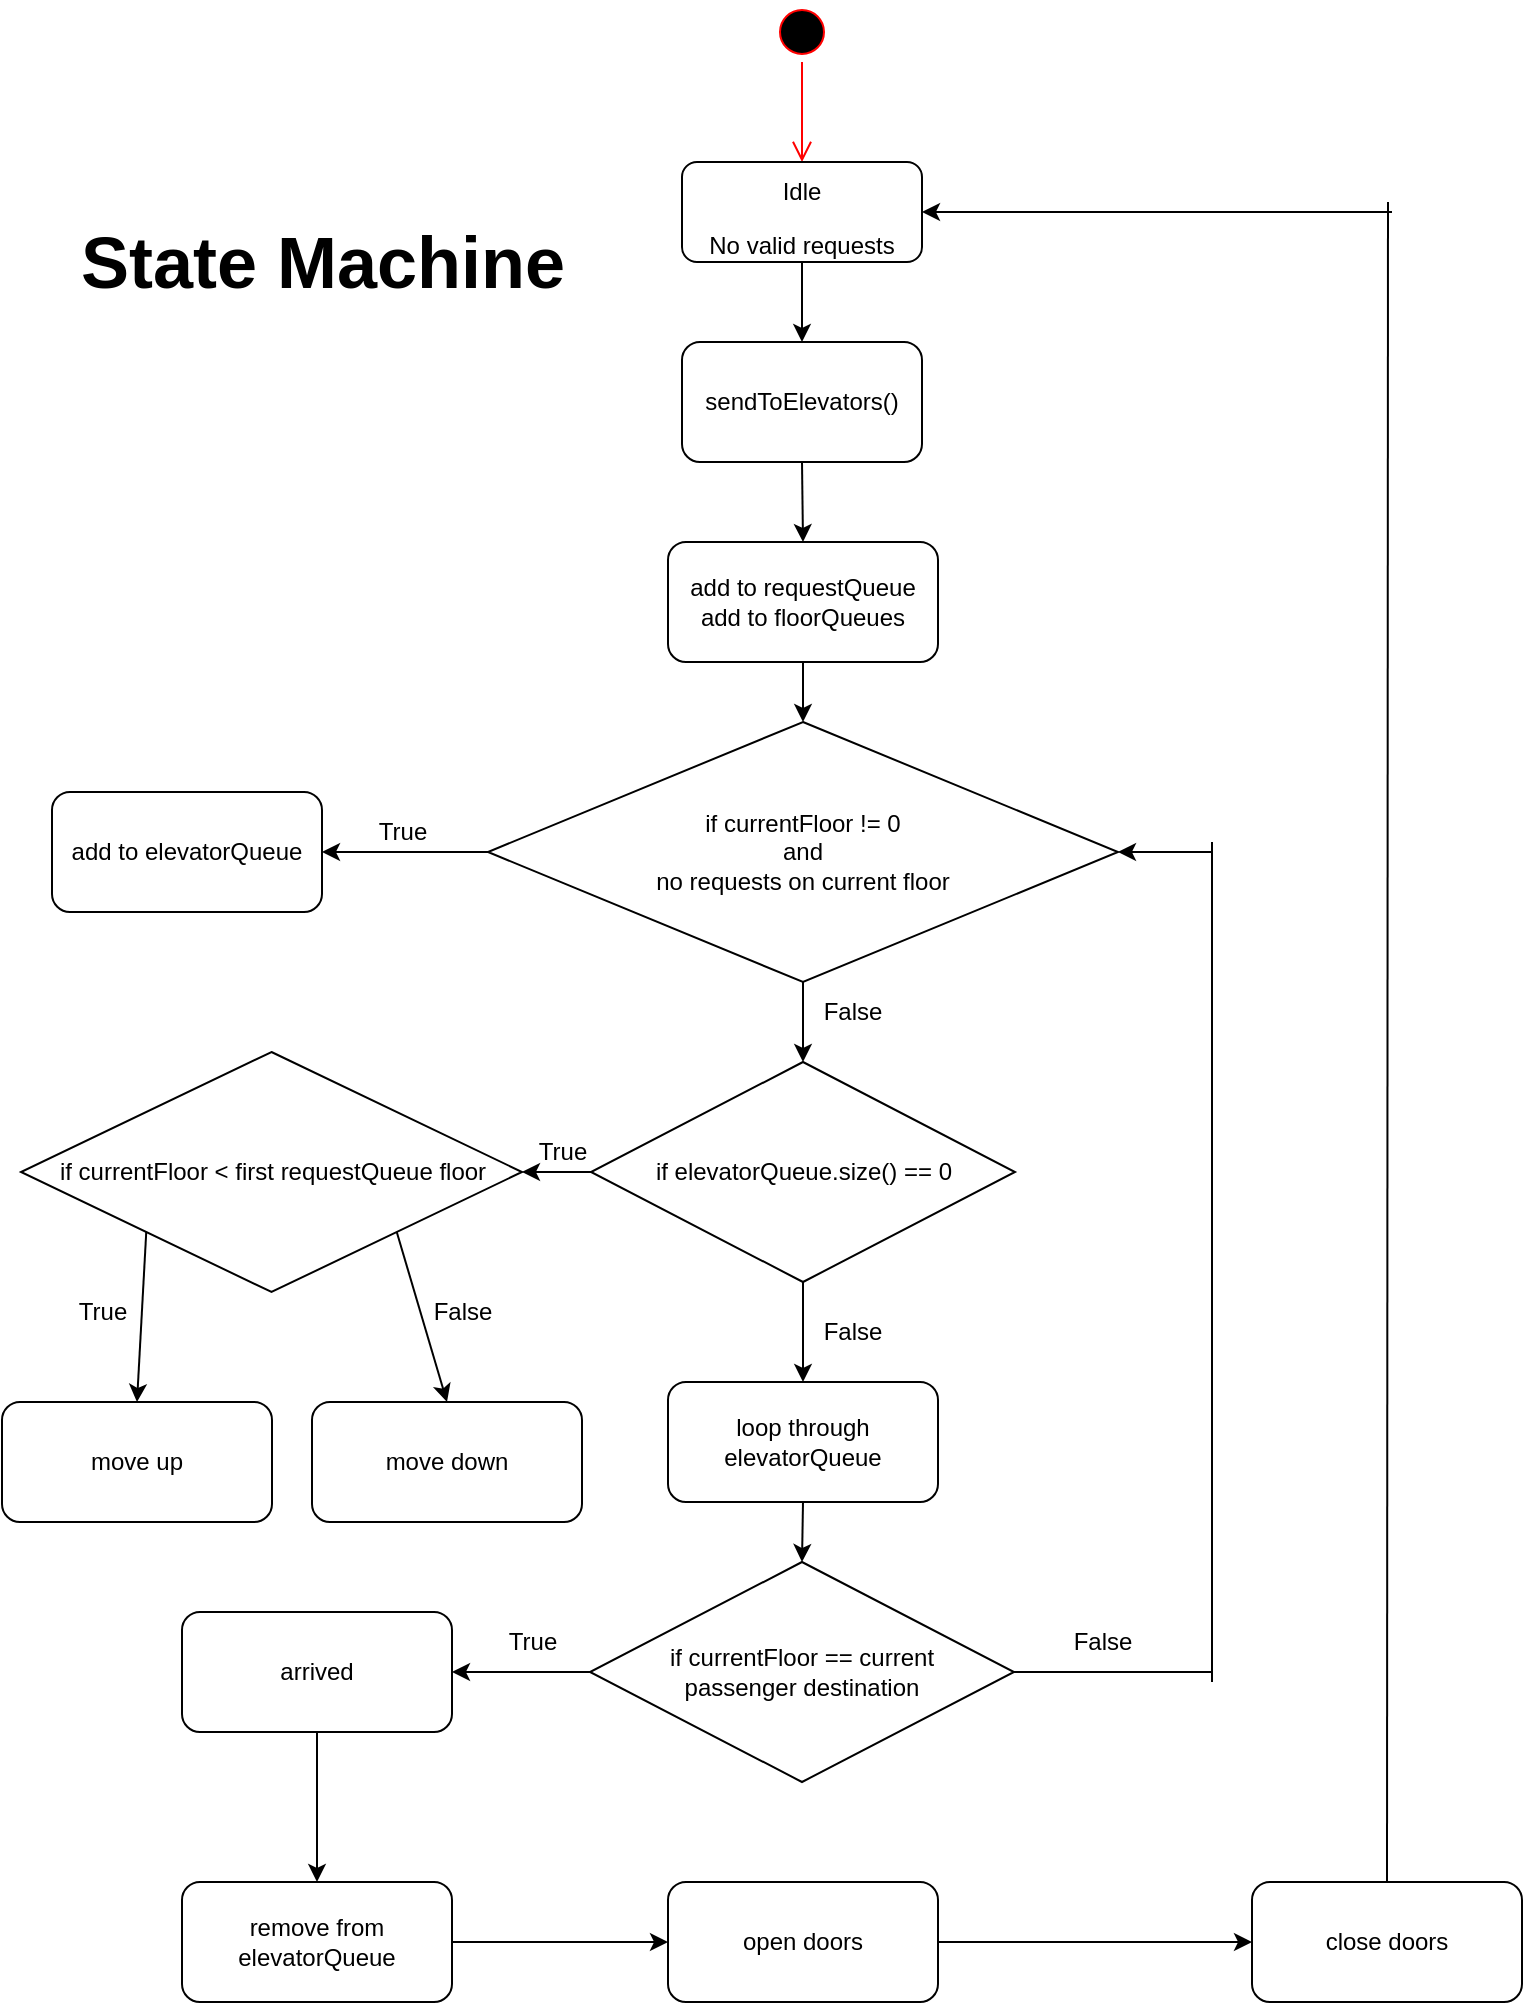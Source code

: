 <mxfile version="20.8.21" type="device"><diagram name="Page-1" id="suJqK2VM5FevXcv9IRla"><mxGraphModel dx="1100" dy="954" grid="1" gridSize="10" guides="1" tooltips="1" connect="1" arrows="1" fold="1" page="1" pageScale="1" pageWidth="850" pageHeight="1100" math="0" shadow="0"><root><mxCell id="0"/><mxCell id="1" parent="0"/><mxCell id="EgDMG8iFrURnoj5Vzwr5-2" value="" style="ellipse;html=1;shape=startState;fillColor=#000000;strokeColor=#ff0000;" vertex="1" parent="1"><mxGeometry x="410" y="20" width="30" height="30" as="geometry"/></mxCell><mxCell id="EgDMG8iFrURnoj5Vzwr5-3" value="" style="edgeStyle=orthogonalEdgeStyle;html=1;verticalAlign=bottom;endArrow=open;endSize=8;strokeColor=#ff0000;rounded=0;entryX=0.5;entryY=0;entryDx=0;entryDy=0;" edge="1" source="EgDMG8iFrURnoj5Vzwr5-2" parent="1" target="EgDMG8iFrURnoj5Vzwr5-5"><mxGeometry relative="1" as="geometry"><mxPoint x="425" y="110" as="targetPoint"/></mxGeometry></mxCell><mxCell id="EgDMG8iFrURnoj5Vzwr5-4" value="&lt;b&gt;&lt;font style=&quot;font-size: 36px;&quot;&gt;State Machine&lt;/font&gt;&lt;/b&gt;" style="text;html=1;align=center;verticalAlign=middle;resizable=0;points=[];autosize=1;strokeColor=none;fillColor=none;" vertex="1" parent="1"><mxGeometry x="50" y="120" width="270" height="60" as="geometry"/></mxCell><mxCell id="EgDMG8iFrURnoj5Vzwr5-5" value="&lt;font style=&quot;font-size: 12px;&quot;&gt;Idle&lt;br&gt;No valid requests&lt;br&gt;&lt;/font&gt;" style="rounded=1;whiteSpace=wrap;html=1;fontSize=22;" vertex="1" parent="1"><mxGeometry x="365" y="100" width="120" height="50" as="geometry"/></mxCell><mxCell id="EgDMG8iFrURnoj5Vzwr5-6" value="sendToElevators()" style="rounded=1;whiteSpace=wrap;html=1;fontSize=12;" vertex="1" parent="1"><mxGeometry x="365" y="190" width="120" height="60" as="geometry"/></mxCell><mxCell id="EgDMG8iFrURnoj5Vzwr5-7" value="" style="endArrow=classic;html=1;rounded=0;fontSize=12;exitX=0.5;exitY=1;exitDx=0;exitDy=0;entryX=0.5;entryY=0;entryDx=0;entryDy=0;" edge="1" parent="1" source="EgDMG8iFrURnoj5Vzwr5-5" target="EgDMG8iFrURnoj5Vzwr5-6"><mxGeometry width="50" height="50" relative="1" as="geometry"><mxPoint x="560" y="370" as="sourcePoint"/><mxPoint x="610" y="320" as="targetPoint"/></mxGeometry></mxCell><mxCell id="EgDMG8iFrURnoj5Vzwr5-8" value="add to requestQueue&lt;br&gt;add to floorQueues" style="rounded=1;whiteSpace=wrap;html=1;fontSize=12;" vertex="1" parent="1"><mxGeometry x="358" y="290" width="135" height="60" as="geometry"/></mxCell><mxCell id="EgDMG8iFrURnoj5Vzwr5-9" value="" style="endArrow=classic;html=1;rounded=0;fontSize=12;exitX=0.5;exitY=1;exitDx=0;exitDy=0;entryX=0.5;entryY=0;entryDx=0;entryDy=0;" edge="1" parent="1" source="EgDMG8iFrURnoj5Vzwr5-6" target="EgDMG8iFrURnoj5Vzwr5-8"><mxGeometry width="50" height="50" relative="1" as="geometry"><mxPoint x="435" y="160" as="sourcePoint"/><mxPoint x="435" y="200" as="targetPoint"/></mxGeometry></mxCell><mxCell id="EgDMG8iFrURnoj5Vzwr5-10" value="" style="endArrow=classic;html=1;rounded=0;fontSize=12;exitX=0.5;exitY=1;exitDx=0;exitDy=0;entryX=0.5;entryY=0;entryDx=0;entryDy=0;" edge="1" parent="1" source="EgDMG8iFrURnoj5Vzwr5-8" target="EgDMG8iFrURnoj5Vzwr5-11"><mxGeometry width="50" height="50" relative="1" as="geometry"><mxPoint x="435" y="260" as="sourcePoint"/><mxPoint x="425" y="400" as="targetPoint"/></mxGeometry></mxCell><mxCell id="EgDMG8iFrURnoj5Vzwr5-11" value="if currentFloor != 0&lt;br&gt;and&lt;br&gt;no requests on current floor" style="rhombus;whiteSpace=wrap;html=1;fontSize=12;" vertex="1" parent="1"><mxGeometry x="268" y="380" width="315" height="130" as="geometry"/></mxCell><mxCell id="EgDMG8iFrURnoj5Vzwr5-12" value="add to elevatorQueue" style="rounded=1;whiteSpace=wrap;html=1;fontSize=12;" vertex="1" parent="1"><mxGeometry x="50" y="415" width="135" height="60" as="geometry"/></mxCell><mxCell id="EgDMG8iFrURnoj5Vzwr5-13" value="" style="endArrow=classic;html=1;rounded=0;fontSize=12;exitX=0;exitY=0.5;exitDx=0;exitDy=0;entryX=1;entryY=0.5;entryDx=0;entryDy=0;" edge="1" parent="1" source="EgDMG8iFrURnoj5Vzwr5-11" target="EgDMG8iFrURnoj5Vzwr5-12"><mxGeometry width="50" height="50" relative="1" as="geometry"><mxPoint x="436" y="360" as="sourcePoint"/><mxPoint x="436" y="390" as="targetPoint"/></mxGeometry></mxCell><mxCell id="EgDMG8iFrURnoj5Vzwr5-14" value="True" style="text;html=1;align=center;verticalAlign=middle;resizable=0;points=[];autosize=1;strokeColor=none;fillColor=none;fontSize=12;" vertex="1" parent="1"><mxGeometry x="200" y="420" width="50" height="30" as="geometry"/></mxCell><mxCell id="EgDMG8iFrURnoj5Vzwr5-17" value="False" style="text;html=1;align=center;verticalAlign=middle;resizable=0;points=[];autosize=1;strokeColor=none;fillColor=none;fontSize=12;" vertex="1" parent="1"><mxGeometry x="425" y="510" width="50" height="30" as="geometry"/></mxCell><mxCell id="EgDMG8iFrURnoj5Vzwr5-18" value="" style="endArrow=classic;html=1;rounded=0;fontSize=12;exitX=0.5;exitY=1;exitDx=0;exitDy=0;entryX=0.5;entryY=0;entryDx=0;entryDy=0;" edge="1" parent="1" source="EgDMG8iFrURnoj5Vzwr5-11" target="EgDMG8iFrURnoj5Vzwr5-19"><mxGeometry width="50" height="50" relative="1" as="geometry"><mxPoint x="436" y="360" as="sourcePoint"/><mxPoint x="430" y="560" as="targetPoint"/></mxGeometry></mxCell><mxCell id="EgDMG8iFrURnoj5Vzwr5-19" value="if elevatorQueue.size() == 0" style="rhombus;whiteSpace=wrap;html=1;fontSize=12;" vertex="1" parent="1"><mxGeometry x="319.5" y="550" width="212" height="110" as="geometry"/></mxCell><mxCell id="EgDMG8iFrURnoj5Vzwr5-20" value="if currentFloor &amp;lt; first requestQueue floor" style="rhombus;whiteSpace=wrap;html=1;fontSize=12;" vertex="1" parent="1"><mxGeometry x="34.5" y="545" width="250.5" height="120" as="geometry"/></mxCell><mxCell id="EgDMG8iFrURnoj5Vzwr5-21" value="" style="endArrow=classic;html=1;rounded=0;fontSize=12;exitX=0;exitY=0.5;exitDx=0;exitDy=0;entryX=1;entryY=0.5;entryDx=0;entryDy=0;" edge="1" parent="1" source="EgDMG8iFrURnoj5Vzwr5-19" target="EgDMG8iFrURnoj5Vzwr5-20"><mxGeometry width="50" height="50" relative="1" as="geometry"><mxPoint x="436" y="520" as="sourcePoint"/><mxPoint x="436" y="560" as="targetPoint"/></mxGeometry></mxCell><mxCell id="EgDMG8iFrURnoj5Vzwr5-22" value="True" style="text;html=1;align=center;verticalAlign=middle;resizable=0;points=[];autosize=1;strokeColor=none;fillColor=none;fontSize=12;" vertex="1" parent="1"><mxGeometry x="280" y="580" width="50" height="30" as="geometry"/></mxCell><mxCell id="EgDMG8iFrURnoj5Vzwr5-23" value="move up" style="rounded=1;whiteSpace=wrap;html=1;fontSize=12;" vertex="1" parent="1"><mxGeometry x="25" y="720" width="135" height="60" as="geometry"/></mxCell><mxCell id="EgDMG8iFrURnoj5Vzwr5-24" value="move down" style="rounded=1;whiteSpace=wrap;html=1;fontSize=12;" vertex="1" parent="1"><mxGeometry x="180" y="720" width="135" height="60" as="geometry"/></mxCell><mxCell id="EgDMG8iFrURnoj5Vzwr5-25" value="" style="endArrow=classic;html=1;rounded=0;fontSize=12;exitX=0;exitY=1;exitDx=0;exitDy=0;entryX=0.5;entryY=0;entryDx=0;entryDy=0;" edge="1" parent="1" source="EgDMG8iFrURnoj5Vzwr5-20" target="EgDMG8iFrURnoj5Vzwr5-23"><mxGeometry width="50" height="50" relative="1" as="geometry"><mxPoint x="436" y="520" as="sourcePoint"/><mxPoint x="436" y="560" as="targetPoint"/></mxGeometry></mxCell><mxCell id="EgDMG8iFrURnoj5Vzwr5-26" value="" style="endArrow=classic;html=1;rounded=0;fontSize=12;exitX=1;exitY=1;exitDx=0;exitDy=0;entryX=0.5;entryY=0;entryDx=0;entryDy=0;" edge="1" parent="1" source="EgDMG8iFrURnoj5Vzwr5-20" target="EgDMG8iFrURnoj5Vzwr5-24"><mxGeometry width="50" height="50" relative="1" as="geometry"><mxPoint x="103" y="645" as="sourcePoint"/><mxPoint x="98" y="730" as="targetPoint"/></mxGeometry></mxCell><mxCell id="EgDMG8iFrURnoj5Vzwr5-27" value="True" style="text;html=1;align=center;verticalAlign=middle;resizable=0;points=[];autosize=1;strokeColor=none;fillColor=none;fontSize=12;" vertex="1" parent="1"><mxGeometry x="50" y="660" width="50" height="30" as="geometry"/></mxCell><mxCell id="EgDMG8iFrURnoj5Vzwr5-28" value="False" style="text;html=1;align=center;verticalAlign=middle;resizable=0;points=[];autosize=1;strokeColor=none;fillColor=none;fontSize=12;" vertex="1" parent="1"><mxGeometry x="230" y="660" width="50" height="30" as="geometry"/></mxCell><mxCell id="EgDMG8iFrURnoj5Vzwr5-29" value="" style="endArrow=classic;html=1;rounded=0;fontSize=12;exitX=0.5;exitY=1;exitDx=0;exitDy=0;entryX=0.5;entryY=0;entryDx=0;entryDy=0;" edge="1" parent="1" source="EgDMG8iFrURnoj5Vzwr5-19" target="EgDMG8iFrURnoj5Vzwr5-32"><mxGeometry width="50" height="50" relative="1" as="geometry"><mxPoint x="436" y="520" as="sourcePoint"/><mxPoint x="425" y="700" as="targetPoint"/></mxGeometry></mxCell><mxCell id="EgDMG8iFrURnoj5Vzwr5-30" value="False" style="text;html=1;align=center;verticalAlign=middle;resizable=0;points=[];autosize=1;strokeColor=none;fillColor=none;fontSize=12;" vertex="1" parent="1"><mxGeometry x="425" y="670" width="50" height="30" as="geometry"/></mxCell><mxCell id="EgDMG8iFrURnoj5Vzwr5-32" value="loop through&lt;br&gt;elevatorQueue" style="rounded=1;whiteSpace=wrap;html=1;fontSize=12;" vertex="1" parent="1"><mxGeometry x="358" y="710" width="135" height="60" as="geometry"/></mxCell><mxCell id="EgDMG8iFrURnoj5Vzwr5-33" value="if currentFloor == current&lt;br&gt;passenger destination" style="rhombus;whiteSpace=wrap;html=1;fontSize=12;" vertex="1" parent="1"><mxGeometry x="319" y="800" width="212" height="110" as="geometry"/></mxCell><mxCell id="EgDMG8iFrURnoj5Vzwr5-34" value="" style="endArrow=classic;html=1;rounded=0;fontSize=12;exitX=0.5;exitY=1;exitDx=0;exitDy=0;entryX=0.5;entryY=0;entryDx=0;entryDy=0;" edge="1" parent="1" source="EgDMG8iFrURnoj5Vzwr5-32" target="EgDMG8iFrURnoj5Vzwr5-33"><mxGeometry width="50" height="50" relative="1" as="geometry"><mxPoint x="103" y="645" as="sourcePoint"/><mxPoint x="98" y="730" as="targetPoint"/></mxGeometry></mxCell><mxCell id="EgDMG8iFrURnoj5Vzwr5-35" value="arrived" style="rounded=1;whiteSpace=wrap;html=1;fontSize=12;" vertex="1" parent="1"><mxGeometry x="115" y="825" width="135" height="60" as="geometry"/></mxCell><mxCell id="EgDMG8iFrURnoj5Vzwr5-36" value="" style="endArrow=classic;html=1;rounded=0;fontSize=12;exitX=0;exitY=0.5;exitDx=0;exitDy=0;entryX=1;entryY=0.5;entryDx=0;entryDy=0;" edge="1" parent="1" source="EgDMG8iFrURnoj5Vzwr5-33" target="EgDMG8iFrURnoj5Vzwr5-35"><mxGeometry width="50" height="50" relative="1" as="geometry"><mxPoint x="103" y="645" as="sourcePoint"/><mxPoint x="98" y="730" as="targetPoint"/></mxGeometry></mxCell><mxCell id="EgDMG8iFrURnoj5Vzwr5-43" value="" style="endArrow=none;html=1;rounded=0;fontSize=12;exitX=1;exitY=0.5;exitDx=0;exitDy=0;" edge="1" parent="1" source="EgDMG8iFrURnoj5Vzwr5-33"><mxGeometry width="50" height="50" relative="1" as="geometry"><mxPoint x="420" y="510" as="sourcePoint"/><mxPoint x="630" y="855" as="targetPoint"/></mxGeometry></mxCell><mxCell id="EgDMG8iFrURnoj5Vzwr5-44" value="" style="endArrow=none;html=1;rounded=0;fontSize=12;" edge="1" parent="1"><mxGeometry width="50" height="50" relative="1" as="geometry"><mxPoint x="630" y="860" as="sourcePoint"/><mxPoint x="630" y="440" as="targetPoint"/></mxGeometry></mxCell><mxCell id="EgDMG8iFrURnoj5Vzwr5-45" value="" style="endArrow=classic;html=1;rounded=0;fontSize=12;entryX=1;entryY=0.5;entryDx=0;entryDy=0;" edge="1" parent="1" target="EgDMG8iFrURnoj5Vzwr5-11"><mxGeometry width="50" height="50" relative="1" as="geometry"><mxPoint x="630" y="445" as="sourcePoint"/><mxPoint x="258" y="730" as="targetPoint"/></mxGeometry></mxCell><mxCell id="EgDMG8iFrURnoj5Vzwr5-46" value="remove from&lt;br&gt;elevatorQueue" style="rounded=1;whiteSpace=wrap;html=1;fontSize=12;" vertex="1" parent="1"><mxGeometry x="115" y="960" width="135" height="60" as="geometry"/></mxCell><mxCell id="EgDMG8iFrURnoj5Vzwr5-47" value="" style="endArrow=classic;html=1;rounded=0;fontSize=12;exitX=0.5;exitY=1;exitDx=0;exitDy=0;entryX=0.5;entryY=0;entryDx=0;entryDy=0;" edge="1" parent="1" source="EgDMG8iFrURnoj5Vzwr5-35" target="EgDMG8iFrURnoj5Vzwr5-46"><mxGeometry width="50" height="50" relative="1" as="geometry"><mxPoint x="329" y="865" as="sourcePoint"/><mxPoint x="260" y="865" as="targetPoint"/></mxGeometry></mxCell><mxCell id="EgDMG8iFrURnoj5Vzwr5-49" value="open doors" style="rounded=1;whiteSpace=wrap;html=1;fontSize=12;" vertex="1" parent="1"><mxGeometry x="358" y="960" width="135" height="60" as="geometry"/></mxCell><mxCell id="EgDMG8iFrURnoj5Vzwr5-50" value="" style="endArrow=classic;html=1;rounded=0;fontSize=12;exitX=1;exitY=0.5;exitDx=0;exitDy=0;entryX=0;entryY=0.5;entryDx=0;entryDy=0;" edge="1" parent="1" source="EgDMG8iFrURnoj5Vzwr5-46" target="EgDMG8iFrURnoj5Vzwr5-49"><mxGeometry width="50" height="50" relative="1" as="geometry"><mxPoint x="193" y="895" as="sourcePoint"/><mxPoint x="193" y="970" as="targetPoint"/></mxGeometry></mxCell><mxCell id="EgDMG8iFrURnoj5Vzwr5-51" value="close doors" style="rounded=1;whiteSpace=wrap;html=1;fontSize=12;" vertex="1" parent="1"><mxGeometry x="650" y="960" width="135" height="60" as="geometry"/></mxCell><mxCell id="EgDMG8iFrURnoj5Vzwr5-52" value="" style="endArrow=classic;html=1;rounded=0;fontSize=12;exitX=1;exitY=0.5;exitDx=0;exitDy=0;entryX=0;entryY=0.5;entryDx=0;entryDy=0;" edge="1" parent="1" source="EgDMG8iFrURnoj5Vzwr5-49" target="EgDMG8iFrURnoj5Vzwr5-51"><mxGeometry width="50" height="50" relative="1" as="geometry"><mxPoint x="260" y="1000" as="sourcePoint"/><mxPoint x="368" y="1000" as="targetPoint"/></mxGeometry></mxCell><mxCell id="EgDMG8iFrURnoj5Vzwr5-53" value="" style="endArrow=none;html=1;rounded=0;fontSize=12;exitX=0.5;exitY=0;exitDx=0;exitDy=0;" edge="1" parent="1" source="EgDMG8iFrURnoj5Vzwr5-51"><mxGeometry width="50" height="50" relative="1" as="geometry"><mxPoint x="640" y="870" as="sourcePoint"/><mxPoint x="718" y="120" as="targetPoint"/></mxGeometry></mxCell><mxCell id="EgDMG8iFrURnoj5Vzwr5-54" value="" style="endArrow=classic;html=1;rounded=0;fontSize=12;entryX=1;entryY=0.5;entryDx=0;entryDy=0;" edge="1" parent="1" target="EgDMG8iFrURnoj5Vzwr5-5"><mxGeometry width="50" height="50" relative="1" as="geometry"><mxPoint x="720" y="125" as="sourcePoint"/><mxPoint x="435" y="200" as="targetPoint"/></mxGeometry></mxCell><mxCell id="EgDMG8iFrURnoj5Vzwr5-55" value="True" style="text;html=1;align=center;verticalAlign=middle;resizable=0;points=[];autosize=1;strokeColor=none;fillColor=none;fontSize=12;" vertex="1" parent="1"><mxGeometry x="265" y="825" width="50" height="30" as="geometry"/></mxCell><mxCell id="EgDMG8iFrURnoj5Vzwr5-58" value="False" style="text;html=1;align=center;verticalAlign=middle;resizable=0;points=[];autosize=1;strokeColor=none;fillColor=none;fontSize=12;" vertex="1" parent="1"><mxGeometry x="550" y="825" width="50" height="30" as="geometry"/></mxCell></root></mxGraphModel></diagram></mxfile>